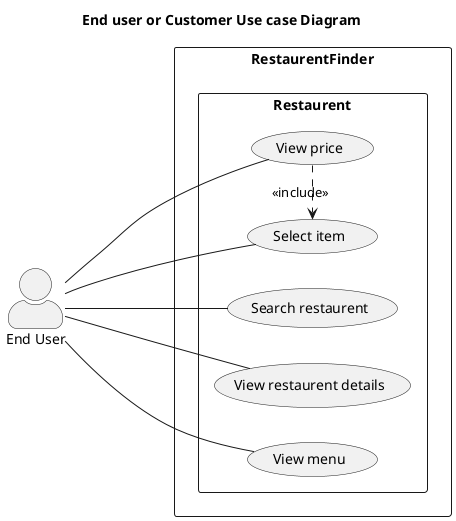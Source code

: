 @startuml
title End user or Customer Use case Diagram

skinparam actorStyle awesome
left to right direction
actor "End User" as eu

rectangle RestaurentFinder {
        rectangle Restaurent{
       usecase "Search restaurent" as srchRest
    usecase "View restaurent details" as vwRest
    usecase "View menu" as vwMenu       
    usecase "Select item" as slctItm
    usecase "View price" as vwPrice      
    }

}

eu -- srchRest
eu -- vwRest
eu -- vwMenu
eu --- slctItm
eu --- vwPrice
(vwPrice) .> (slctItm) : <<include>>
@enduml